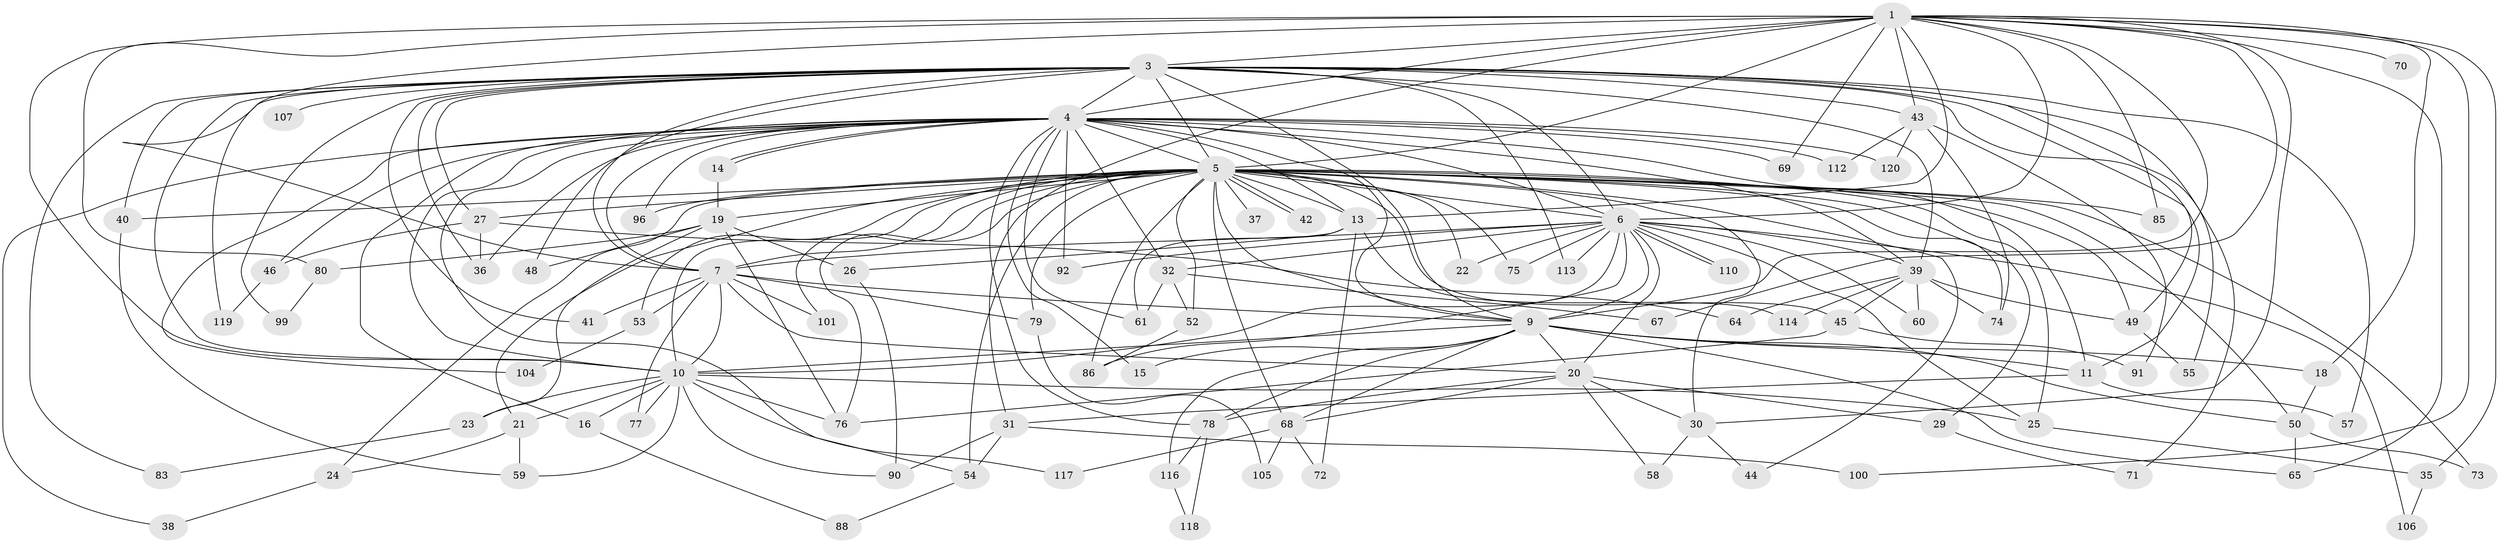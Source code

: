 // Generated by graph-tools (version 1.1) at 2025/23/03/03/25 07:23:36]
// undirected, 91 vertices, 211 edges
graph export_dot {
graph [start="1"]
  node [color=gray90,style=filled];
  1 [super="+2"];
  3 [super="+82"];
  4 [super="+89"];
  5 [super="+8"];
  6 [super="+47"];
  7 [super="+28"];
  9 [super="+109"];
  10 [super="+62"];
  11 [super="+12"];
  13 [super="+17"];
  14;
  15;
  16;
  18;
  19 [super="+115"];
  20 [super="+33"];
  21;
  22 [super="+87"];
  23;
  24;
  25 [super="+56"];
  26;
  27;
  29;
  30 [super="+34"];
  31 [super="+93"];
  32;
  35;
  36;
  37;
  38;
  39 [super="+63"];
  40;
  41;
  42;
  43 [super="+94"];
  44;
  45;
  46;
  48;
  49 [super="+84"];
  50 [super="+51"];
  52 [super="+97"];
  53;
  54 [super="+98"];
  55;
  57;
  58;
  59 [super="+108"];
  60;
  61 [super="+66"];
  64;
  65 [super="+111"];
  67;
  68 [super="+81"];
  69;
  70;
  71;
  72;
  73;
  74;
  75;
  76 [super="+95"];
  77;
  78 [super="+103"];
  79;
  80;
  83;
  85;
  86;
  88;
  90 [super="+102"];
  91;
  92;
  96;
  99;
  100;
  101;
  104;
  105;
  106;
  107;
  110;
  112;
  113;
  114;
  116;
  117;
  118;
  119;
  120;
  1 -- 3 [weight=2];
  1 -- 4 [weight=2];
  1 -- 5 [weight=4];
  1 -- 6 [weight=2];
  1 -- 7 [weight=2];
  1 -- 9 [weight=2];
  1 -- 10 [weight=2];
  1 -- 31;
  1 -- 35;
  1 -- 43;
  1 -- 65;
  1 -- 69;
  1 -- 70 [weight=2];
  1 -- 100;
  1 -- 67;
  1 -- 80;
  1 -- 18;
  1 -- 85;
  1 -- 30;
  1 -- 13;
  3 -- 4 [weight=2];
  3 -- 5 [weight=2];
  3 -- 6;
  3 -- 7;
  3 -- 9;
  3 -- 10;
  3 -- 11;
  3 -- 27;
  3 -- 36;
  3 -- 40;
  3 -- 41;
  3 -- 43;
  3 -- 48;
  3 -- 49;
  3 -- 55;
  3 -- 57;
  3 -- 71;
  3 -- 83;
  3 -- 99;
  3 -- 107 [weight=2];
  3 -- 113;
  3 -- 119;
  3 -- 39;
  4 -- 5 [weight=2];
  4 -- 6;
  4 -- 7;
  4 -- 9;
  4 -- 10;
  4 -- 11;
  4 -- 13;
  4 -- 14;
  4 -- 14;
  4 -- 15;
  4 -- 16;
  4 -- 32;
  4 -- 38;
  4 -- 39;
  4 -- 46;
  4 -- 54;
  4 -- 61;
  4 -- 69;
  4 -- 78;
  4 -- 92;
  4 -- 96;
  4 -- 104;
  4 -- 112;
  4 -- 120;
  4 -- 36;
  5 -- 6 [weight=2];
  5 -- 7 [weight=3];
  5 -- 9 [weight=2];
  5 -- 10 [weight=2];
  5 -- 19;
  5 -- 21;
  5 -- 22 [weight=2];
  5 -- 42;
  5 -- 42;
  5 -- 45;
  5 -- 49;
  5 -- 53;
  5 -- 74;
  5 -- 75;
  5 -- 68;
  5 -- 73;
  5 -- 76;
  5 -- 13;
  5 -- 79;
  5 -- 85;
  5 -- 86;
  5 -- 24;
  5 -- 25;
  5 -- 27;
  5 -- 29;
  5 -- 96;
  5 -- 37;
  5 -- 101;
  5 -- 40;
  5 -- 44;
  5 -- 50;
  5 -- 52;
  5 -- 54 [weight=2];
  5 -- 30;
  6 -- 7;
  6 -- 9;
  6 -- 10;
  6 -- 20;
  6 -- 22;
  6 -- 32;
  6 -- 39;
  6 -- 75;
  6 -- 86;
  6 -- 92;
  6 -- 106;
  6 -- 110;
  6 -- 110;
  6 -- 113;
  6 -- 60;
  6 -- 25;
  7 -- 9 [weight=2];
  7 -- 10;
  7 -- 41;
  7 -- 77;
  7 -- 79;
  7 -- 101;
  7 -- 53;
  7 -- 20;
  9 -- 10;
  9 -- 15;
  9 -- 18;
  9 -- 20;
  9 -- 50;
  9 -- 65;
  9 -- 68;
  9 -- 78;
  9 -- 116;
  9 -- 11;
  10 -- 16;
  10 -- 21;
  10 -- 23;
  10 -- 25;
  10 -- 76;
  10 -- 77;
  10 -- 90;
  10 -- 117;
  10 -- 59;
  11 -- 31;
  11 -- 57;
  13 -- 26;
  13 -- 72;
  13 -- 114;
  13 -- 61;
  14 -- 19;
  16 -- 88;
  18 -- 50;
  19 -- 23;
  19 -- 26;
  19 -- 48;
  19 -- 80;
  19 -- 76;
  20 -- 29;
  20 -- 30;
  20 -- 68;
  20 -- 58;
  20 -- 78;
  21 -- 24;
  21 -- 59;
  23 -- 83;
  24 -- 38;
  25 -- 35;
  26 -- 90;
  27 -- 36;
  27 -- 46;
  27 -- 64;
  29 -- 71;
  30 -- 44;
  30 -- 58;
  31 -- 100;
  31 -- 90;
  31 -- 54;
  32 -- 52;
  32 -- 61;
  32 -- 67;
  35 -- 106;
  39 -- 45;
  39 -- 60;
  39 -- 74;
  39 -- 64;
  39 -- 114;
  39 -- 49;
  40 -- 59;
  43 -- 91;
  43 -- 120;
  43 -- 112;
  43 -- 74;
  45 -- 91;
  45 -- 76;
  46 -- 119;
  49 -- 55;
  50 -- 73;
  50 -- 65;
  52 -- 86;
  53 -- 104;
  54 -- 88;
  68 -- 72;
  68 -- 105;
  68 -- 117;
  78 -- 116;
  78 -- 118;
  79 -- 105;
  80 -- 99;
  116 -- 118;
}
